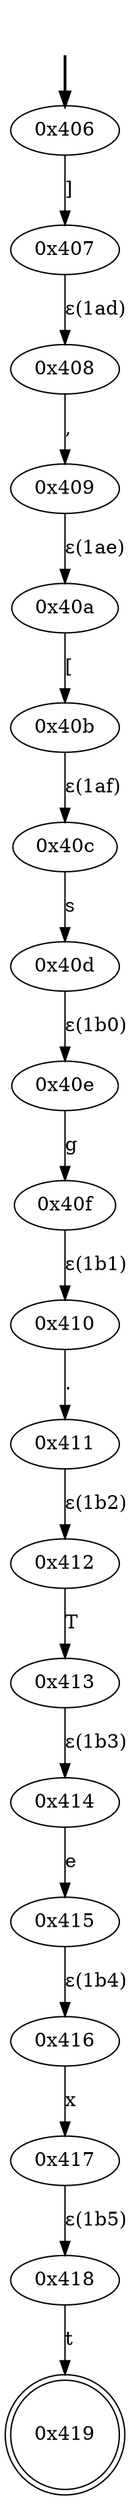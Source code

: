 digraph {
	fake [style=invisible]
	"0x406" [root=true]
	"0x407"
	"0x408"
	"0x409"
	"0x40a"
	"0x40b"
	"0x40c"
	"0x40d"
	"0x40e"
	"0x40f"
	"0x410"
	"0x411"
	"0x412"
	"0x413"
	"0x414"
	"0x415"
	"0x416"
	"0x417"
	"0x418"
	"0x419" [shape=doublecircle]
	fake -> "0x406" [style=bold]
	"0x406" -> "0x407" [label="]"]
	"0x408" -> "0x409" [label=","]
	"0x407" -> "0x408" [label="ε(1ad)"]
	"0x40a" -> "0x40b" [label="["]
	"0x409" -> "0x40a" [label="ε(1ae)"]
	"0x40c" -> "0x40d" [label=s]
	"0x40b" -> "0x40c" [label="ε(1af)"]
	"0x40e" -> "0x40f" [label=g]
	"0x40d" -> "0x40e" [label="ε(1b0)"]
	"0x410" -> "0x411" [label="."]
	"0x40f" -> "0x410" [label="ε(1b1)"]
	"0x412" -> "0x413" [label=T]
	"0x411" -> "0x412" [label="ε(1b2)"]
	"0x414" -> "0x415" [label=e]
	"0x413" -> "0x414" [label="ε(1b3)"]
	"0x416" -> "0x417" [label=x]
	"0x415" -> "0x416" [label="ε(1b4)"]
	"0x418" -> "0x419" [label=t]
	"0x417" -> "0x418" [label="ε(1b5)"]
}
